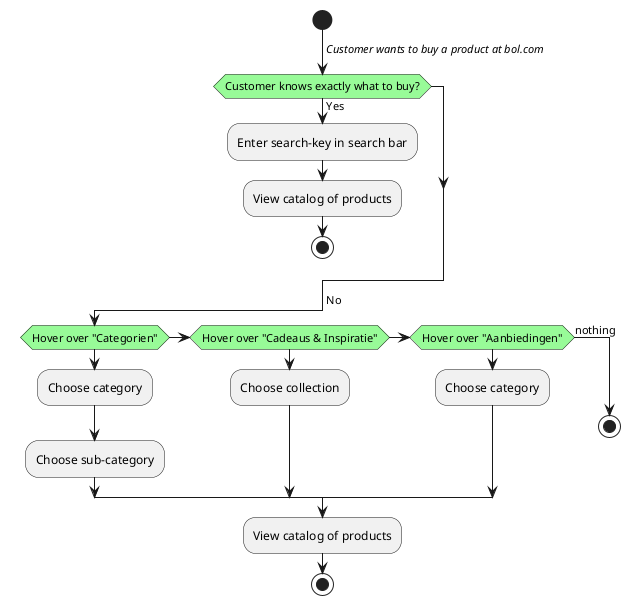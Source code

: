 @startuml activity diagram downloaden grafisch product
start
->//Customer wants to buy a product at bol.com//;
'repeat
#palegreen:if (Customer knows exactly what to buy?) then (Yes)
    :Enter search-key in search bar;
    :View catalog of products;
    stop
endif
->No;
#palegreen:if (Hover over "Categorien")
    :Choose category;
    :Choose sub-category;
    ':View catalog of products;
    'stop
#palegreen:elseif (Hover over "Cadeaus & Inspiratie")
    :Choose collection;
    ':View catalog of products;
    'stop
#palegreen:elseif (Hover over "Aanbiedingen")
    :Choose category;
    ':View catalog of products;
    'stop
else (nothing)
    stop
endif
:View catalog of products;
stop

'stop
'repeat while ()
@enduml